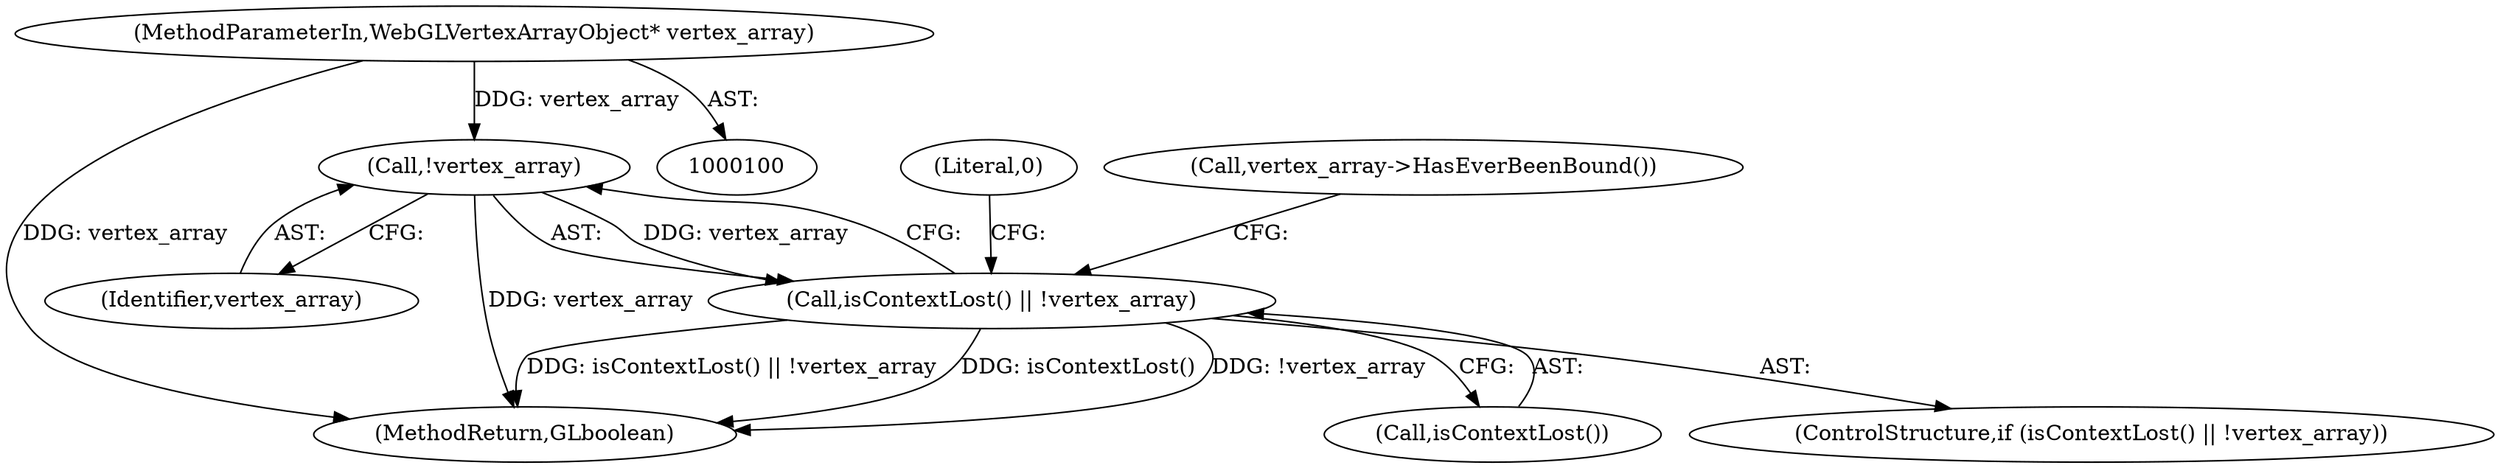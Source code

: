 digraph "1_Chrome_98095c718d7580b5d6715e5bfd8698234ecb4470_4@pointer" {
"1000101" [label="(MethodParameterIn,WebGLVertexArrayObject* vertex_array)"];
"1000106" [label="(Call,!vertex_array)"];
"1000104" [label="(Call,isContextLost() || !vertex_array)"];
"1000107" [label="(Identifier,vertex_array)"];
"1000112" [label="(Call,vertex_array->HasEverBeenBound())"];
"1000109" [label="(Literal,0)"];
"1000103" [label="(ControlStructure,if (isContextLost() || !vertex_array))"];
"1000118" [label="(MethodReturn,GLboolean)"];
"1000104" [label="(Call,isContextLost() || !vertex_array)"];
"1000106" [label="(Call,!vertex_array)"];
"1000101" [label="(MethodParameterIn,WebGLVertexArrayObject* vertex_array)"];
"1000105" [label="(Call,isContextLost())"];
"1000101" -> "1000100"  [label="AST: "];
"1000101" -> "1000118"  [label="DDG: vertex_array"];
"1000101" -> "1000106"  [label="DDG: vertex_array"];
"1000106" -> "1000104"  [label="AST: "];
"1000106" -> "1000107"  [label="CFG: "];
"1000107" -> "1000106"  [label="AST: "];
"1000104" -> "1000106"  [label="CFG: "];
"1000106" -> "1000118"  [label="DDG: vertex_array"];
"1000106" -> "1000104"  [label="DDG: vertex_array"];
"1000104" -> "1000103"  [label="AST: "];
"1000104" -> "1000105"  [label="CFG: "];
"1000105" -> "1000104"  [label="AST: "];
"1000109" -> "1000104"  [label="CFG: "];
"1000112" -> "1000104"  [label="CFG: "];
"1000104" -> "1000118"  [label="DDG: isContextLost() || !vertex_array"];
"1000104" -> "1000118"  [label="DDG: isContextLost()"];
"1000104" -> "1000118"  [label="DDG: !vertex_array"];
}
